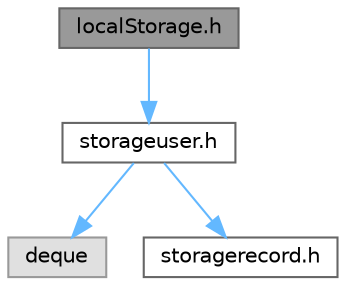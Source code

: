 digraph "localStorage.h"
{
 // LATEX_PDF_SIZE
  bgcolor="transparent";
  edge [fontname=Helvetica,fontsize=10,labelfontname=Helvetica,labelfontsize=10];
  node [fontname=Helvetica,fontsize=10,shape=box,height=0.2,width=0.4];
  Node1 [label="localStorage.h",height=0.2,width=0.4,color="gray40", fillcolor="grey60", style="filled", fontcolor="black",tooltip="Файл класса хранилища пользователей"];
  Node1 -> Node2 [color="steelblue1",style="solid"];
  Node2 [label="storageuser.h",height=0.2,width=0.4,color="grey40", fillcolor="white", style="filled",URL="$storageuser_8h.html",tooltip="Файл класса пользователей"];
  Node2 -> Node3 [color="steelblue1",style="solid"];
  Node3 [label="deque",height=0.2,width=0.4,color="grey60", fillcolor="#E0E0E0", style="filled",tooltip=" "];
  Node2 -> Node4 [color="steelblue1",style="solid"];
  Node4 [label="storagerecord.h",height=0.2,width=0.4,color="grey40", fillcolor="white", style="filled",URL="$storagerecord_8h.html",tooltip="Файл класса записей хранилища пользовательских запросов"];
}
